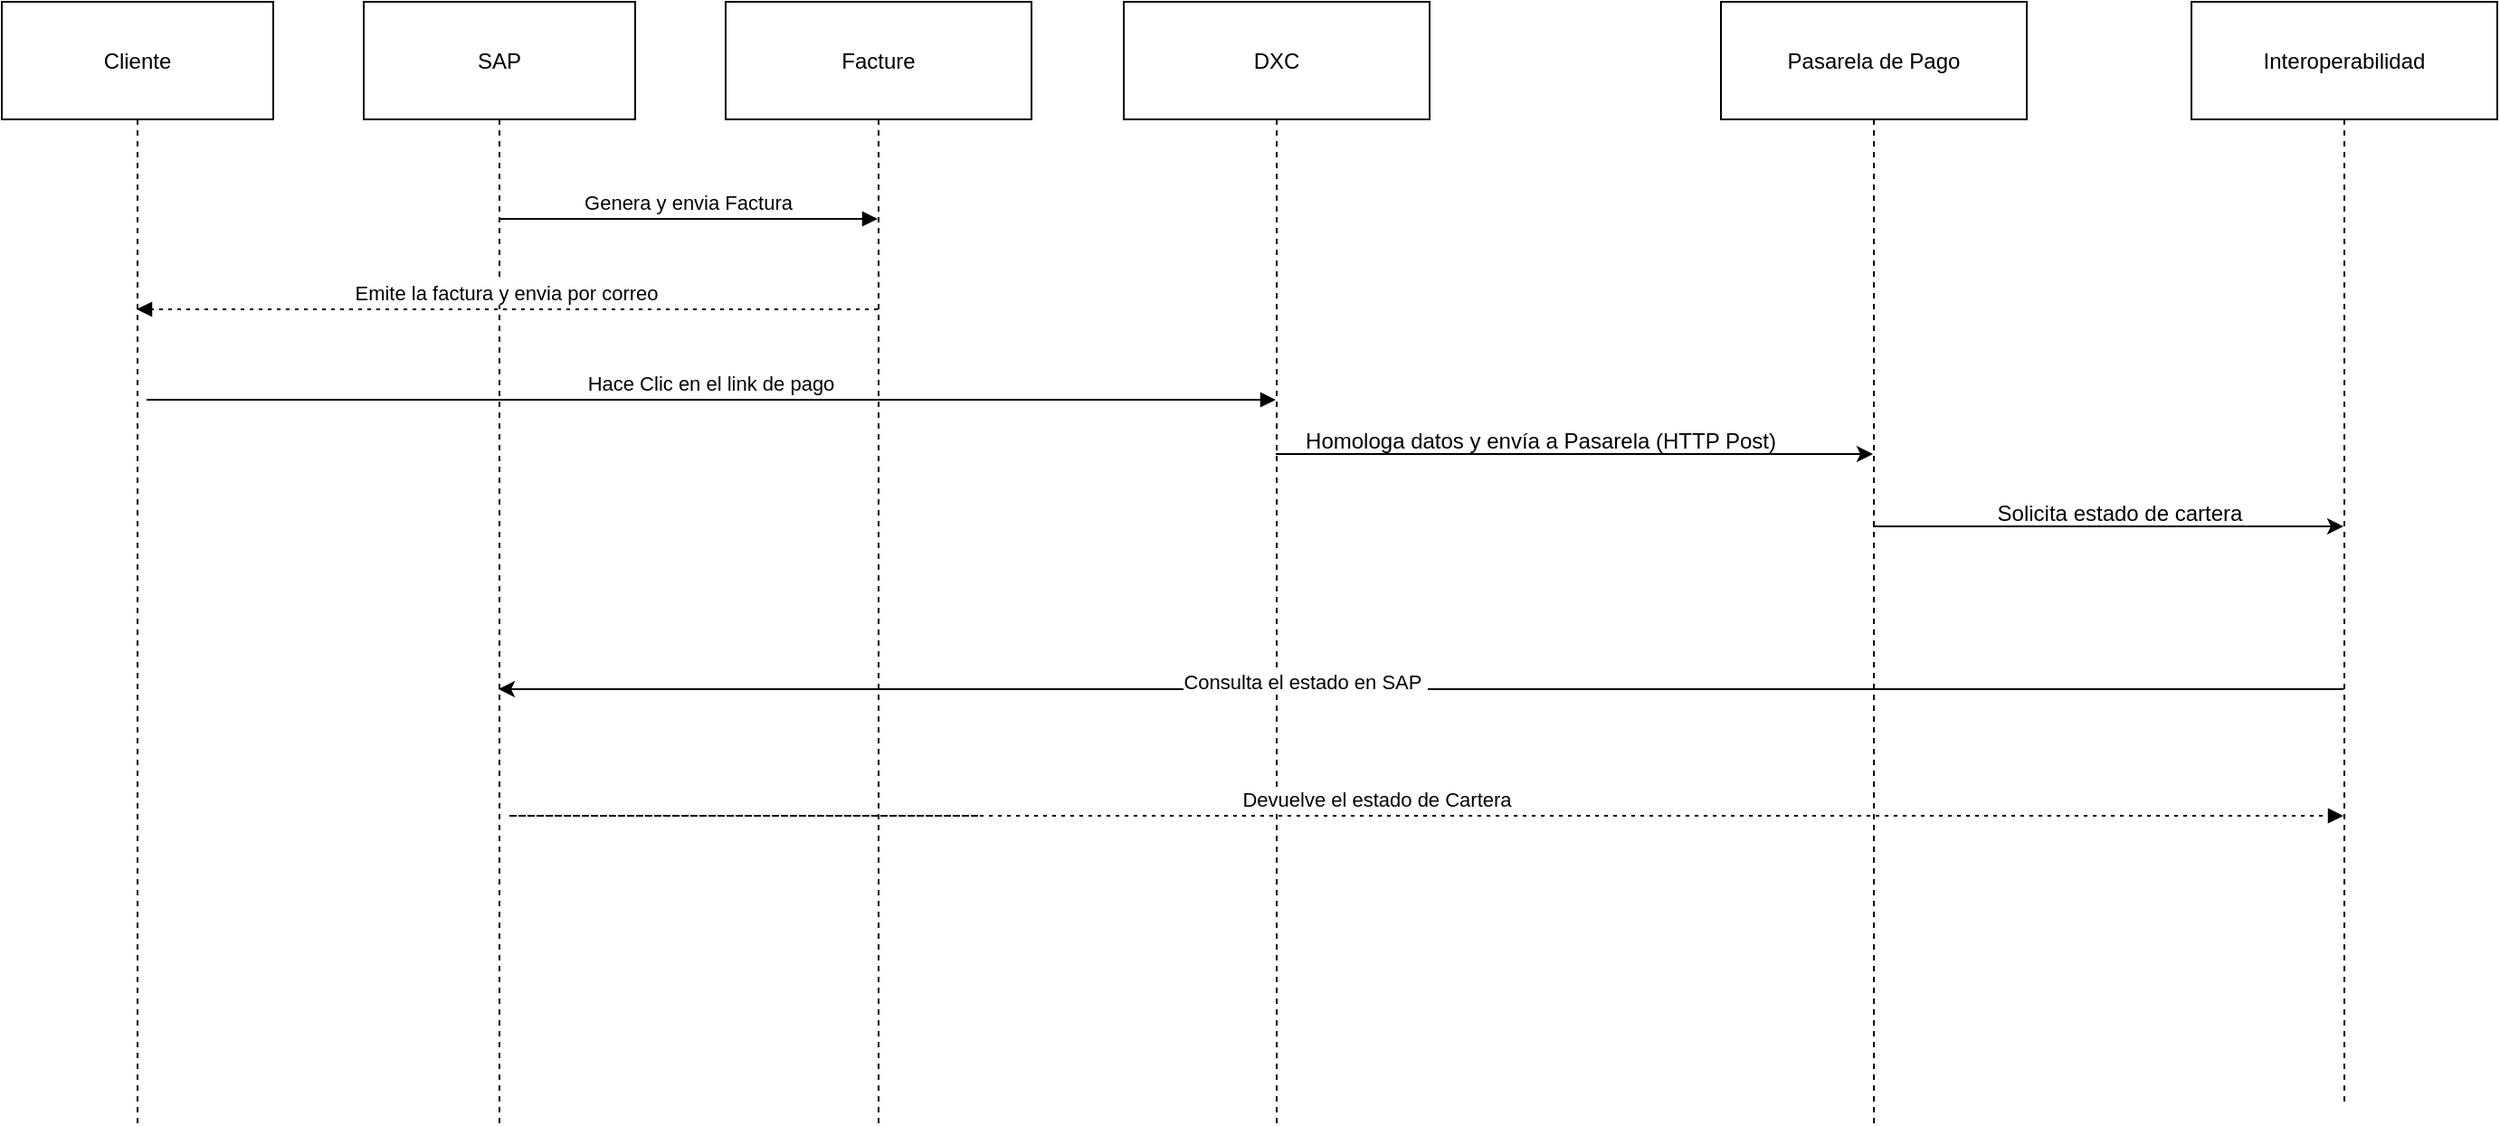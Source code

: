 <mxfile version="24.7.7">
  <diagram name="Page-1" id="eUq48L7nxL2sfCWScana">
    <mxGraphModel dx="2314" dy="1098" grid="1" gridSize="10" guides="1" tooltips="1" connect="1" arrows="1" fold="1" page="1" pageScale="1" pageWidth="827" pageHeight="1169" math="0" shadow="0">
      <root>
        <mxCell id="0" />
        <mxCell id="1" parent="0" />
        <mxCell id="2" value="Cliente" style="shape=umlLifeline;perimeter=lifelinePerimeter;whiteSpace=wrap;container=1;dropTarget=0;collapsible=0;recursiveResize=0;outlineConnect=0;portConstraint=eastwest;newEdgeStyle={&quot;edgeStyle&quot;:&quot;elbowEdgeStyle&quot;,&quot;elbow&quot;:&quot;vertical&quot;,&quot;curved&quot;:0,&quot;rounded&quot;:0};size=65;" parent="1" vertex="1">
          <mxGeometry width="150" height="620" as="geometry" />
        </mxCell>
        <mxCell id="3" value="SAP" style="shape=umlLifeline;perimeter=lifelinePerimeter;whiteSpace=wrap;container=1;dropTarget=0;collapsible=0;recursiveResize=0;outlineConnect=0;portConstraint=eastwest;newEdgeStyle={&quot;edgeStyle&quot;:&quot;elbowEdgeStyle&quot;,&quot;elbow&quot;:&quot;vertical&quot;,&quot;curved&quot;:0,&quot;rounded&quot;:0};size=65;" parent="1" vertex="1">
          <mxGeometry x="200" width="150" height="620" as="geometry" />
        </mxCell>
        <mxCell id="4" value="Facture" style="shape=umlLifeline;perimeter=lifelinePerimeter;whiteSpace=wrap;container=1;dropTarget=0;collapsible=0;recursiveResize=0;outlineConnect=0;portConstraint=eastwest;newEdgeStyle={&quot;edgeStyle&quot;:&quot;elbowEdgeStyle&quot;,&quot;elbow&quot;:&quot;vertical&quot;,&quot;curved&quot;:0,&quot;rounded&quot;:0};size=65;" parent="1" vertex="1">
          <mxGeometry x="400" width="169" height="620" as="geometry" />
        </mxCell>
        <mxCell id="6" value="Genera y envia Factura" style="verticalAlign=bottom;edgeStyle=elbowEdgeStyle;elbow=vertical;curved=0;rounded=0;endArrow=block;" parent="1" edge="1">
          <mxGeometry relative="1" as="geometry">
            <Array as="points">
              <mxPoint x="388" y="120" />
            </Array>
            <mxPoint x="274.5" y="120" as="sourcePoint" />
            <mxPoint x="484" y="120" as="targetPoint" />
          </mxGeometry>
        </mxCell>
        <mxCell id="7" value="Emite la factura y envia por correo" style="verticalAlign=bottom;edgeStyle=elbowEdgeStyle;elbow=vertical;curved=0;rounded=0;dashed=1;dashPattern=2 3;endArrow=block;" parent="1" edge="1">
          <mxGeometry x="0.001" relative="1" as="geometry">
            <Array as="points">
              <mxPoint x="391" y="170" />
            </Array>
            <mxPoint x="484" y="170" as="sourcePoint" />
            <mxPoint x="74.5" y="170" as="targetPoint" />
            <mxPoint as="offset" />
          </mxGeometry>
        </mxCell>
        <mxCell id="aS8SmnmeNKP23V6HmML0-8" value="DXC" style="shape=umlLifeline;perimeter=lifelinePerimeter;whiteSpace=wrap;container=1;dropTarget=0;collapsible=0;recursiveResize=0;outlineConnect=0;portConstraint=eastwest;newEdgeStyle={&quot;edgeStyle&quot;:&quot;elbowEdgeStyle&quot;,&quot;elbow&quot;:&quot;vertical&quot;,&quot;curved&quot;:0,&quot;rounded&quot;:0};size=65;" vertex="1" parent="1">
          <mxGeometry x="620" width="169" height="620" as="geometry" />
        </mxCell>
        <mxCell id="aS8SmnmeNKP23V6HmML0-9" value="Pasarela de Pago" style="shape=umlLifeline;perimeter=lifelinePerimeter;whiteSpace=wrap;container=1;dropTarget=0;collapsible=0;recursiveResize=0;outlineConnect=0;portConstraint=eastwest;newEdgeStyle={&quot;edgeStyle&quot;:&quot;elbowEdgeStyle&quot;,&quot;elbow&quot;:&quot;vertical&quot;,&quot;curved&quot;:0,&quot;rounded&quot;:0};size=65;" vertex="1" parent="1">
          <mxGeometry x="950" width="169" height="620" as="geometry" />
        </mxCell>
        <mxCell id="aS8SmnmeNKP23V6HmML0-10" value="Interoperabilidad" style="shape=umlLifeline;perimeter=lifelinePerimeter;whiteSpace=wrap;container=1;dropTarget=0;collapsible=0;recursiveResize=0;outlineConnect=0;portConstraint=eastwest;newEdgeStyle={&quot;edgeStyle&quot;:&quot;elbowEdgeStyle&quot;,&quot;elbow&quot;:&quot;vertical&quot;,&quot;curved&quot;:0,&quot;rounded&quot;:0};size=65;" vertex="1" parent="1">
          <mxGeometry x="1210" width="169" height="610" as="geometry" />
        </mxCell>
        <mxCell id="aS8SmnmeNKP23V6HmML0-11" value="Hace Clic en el link de pago" style="verticalAlign=bottom;edgeStyle=elbowEdgeStyle;elbow=vertical;curved=0;rounded=0;endArrow=block;" edge="1" parent="1" target="aS8SmnmeNKP23V6HmML0-8">
          <mxGeometry relative="1" as="geometry">
            <Array as="points">
              <mxPoint x="193.5" y="220" />
            </Array>
            <mxPoint x="80" y="220" as="sourcePoint" />
            <mxPoint x="289.5" y="220" as="targetPoint" />
          </mxGeometry>
        </mxCell>
        <mxCell id="aS8SmnmeNKP23V6HmML0-13" value="" style="endArrow=classic;html=1;rounded=0;" edge="1" parent="1" target="aS8SmnmeNKP23V6HmML0-9">
          <mxGeometry width="50" height="50" relative="1" as="geometry">
            <mxPoint x="704" y="250" as="sourcePoint" />
            <mxPoint x="760" y="250" as="targetPoint" />
          </mxGeometry>
        </mxCell>
        <mxCell id="aS8SmnmeNKP23V6HmML0-14" value="Homologa datos y envía a Pasarela (HTTP Post)" style="text;html=1;align=center;verticalAlign=middle;resizable=0;points=[];autosize=1;strokeColor=none;fillColor=none;" vertex="1" parent="1">
          <mxGeometry x="710" y="228" width="280" height="30" as="geometry" />
        </mxCell>
        <mxCell id="aS8SmnmeNKP23V6HmML0-15" value="" style="endArrow=classic;html=1;rounded=0;" edge="1" parent="1">
          <mxGeometry width="50" height="50" relative="1" as="geometry">
            <mxPoint x="1034" y="290" as="sourcePoint" />
            <mxPoint x="1294" y="290" as="targetPoint" />
          </mxGeometry>
        </mxCell>
        <mxCell id="aS8SmnmeNKP23V6HmML0-16" value="Solicita estado de cartera" style="text;html=1;align=center;verticalAlign=middle;resizable=0;points=[];autosize=1;strokeColor=none;fillColor=none;" vertex="1" parent="1">
          <mxGeometry x="1090" y="268" width="160" height="30" as="geometry" />
        </mxCell>
        <mxCell id="aS8SmnmeNKP23V6HmML0-17" value="" style="endArrow=classic;html=1;rounded=0;" edge="1" parent="1">
          <mxGeometry width="50" height="50" relative="1" as="geometry">
            <mxPoint x="1294" y="380" as="sourcePoint" />
            <mxPoint x="274.5" y="380" as="targetPoint" />
          </mxGeometry>
        </mxCell>
        <mxCell id="aS8SmnmeNKP23V6HmML0-18" value="Consulta el estado en SAP&amp;nbsp;" style="edgeLabel;html=1;align=center;verticalAlign=middle;resizable=0;points=[];" vertex="1" connectable="0" parent="aS8SmnmeNKP23V6HmML0-17">
          <mxGeometry x="0.232" y="-4" relative="1" as="geometry">
            <mxPoint x="54" as="offset" />
          </mxGeometry>
        </mxCell>
        <mxCell id="aS8SmnmeNKP23V6HmML0-19" value="Devuelve el estado de Cartera" style="verticalAlign=bottom;edgeStyle=elbowEdgeStyle;elbow=vertical;curved=0;rounded=0;dashed=1;dashPattern=2 3;endArrow=block;" edge="1" parent="1">
          <mxGeometry x="0.161" relative="1" as="geometry">
            <Array as="points">
              <mxPoint x="280" y="450" />
            </Array>
            <mxPoint x="539.5" y="450" as="sourcePoint" />
            <mxPoint x="1294" y="450" as="targetPoint" />
            <mxPoint as="offset" />
          </mxGeometry>
        </mxCell>
      </root>
    </mxGraphModel>
  </diagram>
</mxfile>
